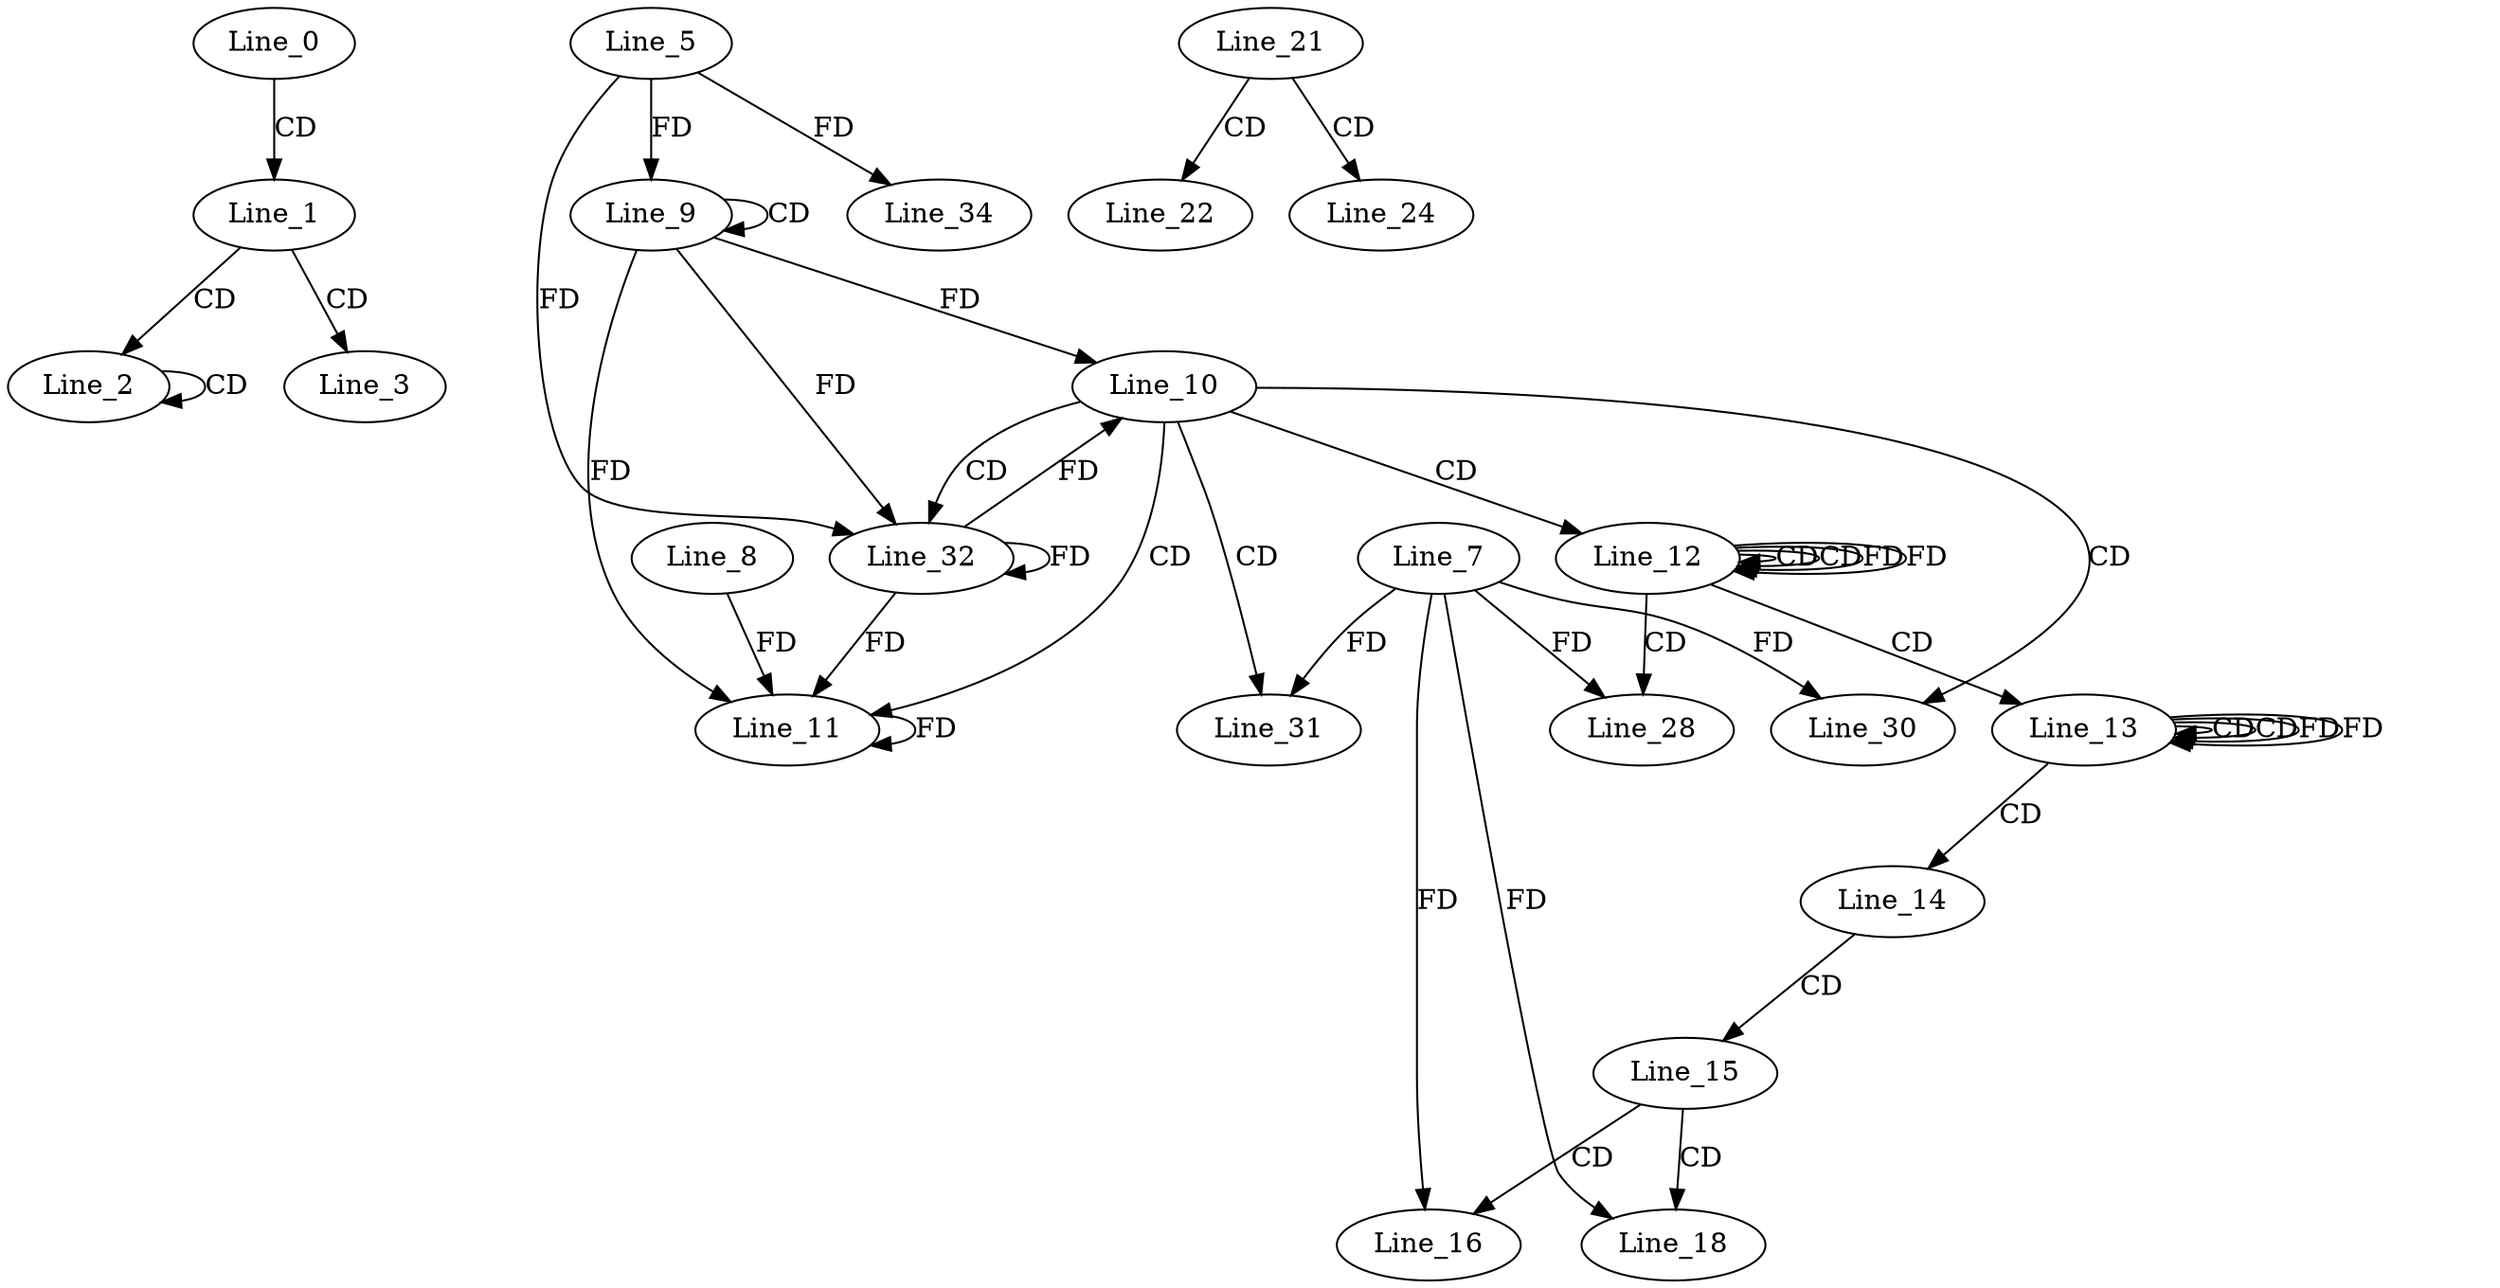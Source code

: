 digraph G {
  Line_0;
  Line_1;
  Line_2;
  Line_2;
  Line_3;
  Line_9;
  Line_9;
  Line_5;
  Line_10;
  Line_10;
  Line_11;
  Line_8;
  Line_11;
  Line_12;
  Line_12;
  Line_12;
  Line_12;
  Line_13;
  Line_13;
  Line_13;
  Line_13;
  Line_14;
  Line_15;
  Line_16;
  Line_7;
  Line_18;
  Line_21;
  Line_22;
  Line_24;
  Line_28;
  Line_30;
  Line_31;
  Line_31;
  Line_32;
  Line_32;
  Line_34;
  Line_0 -> Line_1 [ label="CD" ];
  Line_1 -> Line_2 [ label="CD" ];
  Line_2 -> Line_2 [ label="CD" ];
  Line_1 -> Line_3 [ label="CD" ];
  Line_9 -> Line_9 [ label="CD" ];
  Line_5 -> Line_9 [ label="FD" ];
  Line_9 -> Line_10 [ label="FD" ];
  Line_10 -> Line_11 [ label="CD" ];
  Line_11 -> Line_11 [ label="FD" ];
  Line_8 -> Line_11 [ label="FD" ];
  Line_9 -> Line_11 [ label="FD" ];
  Line_10 -> Line_12 [ label="CD" ];
  Line_12 -> Line_12 [ label="CD" ];
  Line_12 -> Line_12 [ label="CD" ];
  Line_12 -> Line_12 [ label="FD" ];
  Line_12 -> Line_13 [ label="CD" ];
  Line_13 -> Line_13 [ label="CD" ];
  Line_13 -> Line_13 [ label="CD" ];
  Line_13 -> Line_13 [ label="FD" ];
  Line_13 -> Line_14 [ label="CD" ];
  Line_14 -> Line_15 [ label="CD" ];
  Line_15 -> Line_16 [ label="CD" ];
  Line_7 -> Line_16 [ label="FD" ];
  Line_15 -> Line_18 [ label="CD" ];
  Line_7 -> Line_18 [ label="FD" ];
  Line_21 -> Line_22 [ label="CD" ];
  Line_21 -> Line_24 [ label="CD" ];
  Line_12 -> Line_28 [ label="CD" ];
  Line_7 -> Line_28 [ label="FD" ];
  Line_10 -> Line_30 [ label="CD" ];
  Line_7 -> Line_30 [ label="FD" ];
  Line_10 -> Line_31 [ label="CD" ];
  Line_7 -> Line_31 [ label="FD" ];
  Line_10 -> Line_32 [ label="CD" ];
  Line_32 -> Line_32 [ label="FD" ];
  Line_9 -> Line_32 [ label="FD" ];
  Line_5 -> Line_32 [ label="FD" ];
  Line_5 -> Line_34 [ label="FD" ];
  Line_32 -> Line_10 [ label="FD" ];
  Line_32 -> Line_11 [ label="FD" ];
  Line_12 -> Line_12 [ label="FD" ];
  Line_13 -> Line_13 [ label="FD" ];
}

